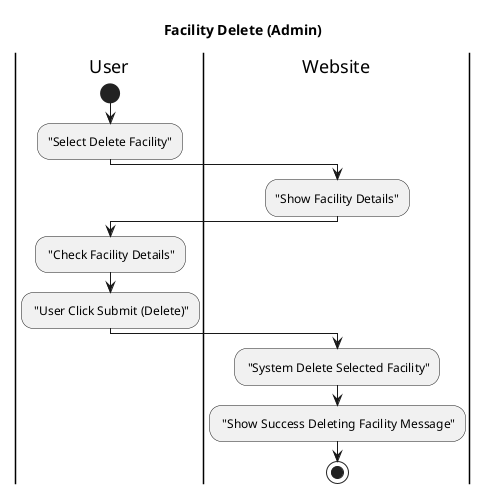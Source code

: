 @startuml
title Facility Delete (Admin)
|User|
start 
    :"Select Delete Facility";
|Website|
    :"Show Facility Details";

|User|
    : "Check Facility Details";
    : "User Click Submit (Delete)";


|Website|
    : "System Delete Selected Facility";
    : "Show Success Deleting Facility Message";
    stop
@enduml